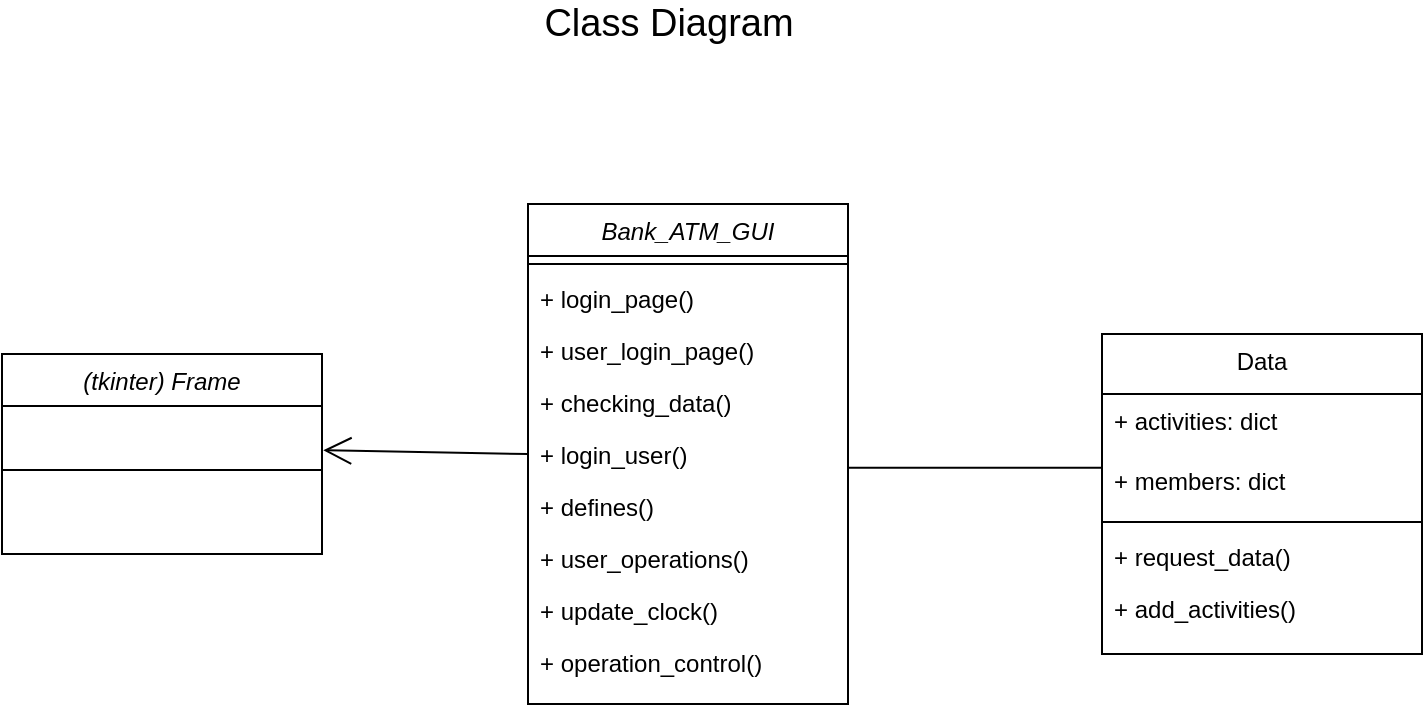 <mxfile version="14.1.8" type="device"><diagram id="C5RBs43oDa-KdzZeNtuy" name="Page-1"><mxGraphModel dx="1041" dy="506" grid="1" gridSize="10" guides="1" tooltips="1" connect="1" arrows="1" fold="1" page="1" pageScale="1" pageWidth="827" pageHeight="1169" math="0" shadow="0"><root><mxCell id="WIyWlLk6GJQsqaUBKTNV-0"/><mxCell id="WIyWlLk6GJQsqaUBKTNV-1" parent="WIyWlLk6GJQsqaUBKTNV-0"/><mxCell id="zkfFHV4jXpPFQw0GAbJ--6" value="Data" style="swimlane;fontStyle=0;align=center;verticalAlign=top;childLayout=stackLayout;horizontal=1;startSize=30;horizontalStack=0;resizeParent=1;resizeLast=0;collapsible=1;marginBottom=0;rounded=0;shadow=0;strokeWidth=1;" parent="WIyWlLk6GJQsqaUBKTNV-1" vertex="1"><mxGeometry x="600" y="245" width="160" height="160" as="geometry"><mxRectangle x="130" y="380" width="160" height="26" as="alternateBounds"/></mxGeometry></mxCell><mxCell id="zkfFHV4jXpPFQw0GAbJ--8" value="+ activities: dict" style="text;align=left;verticalAlign=top;spacingLeft=4;spacingRight=4;overflow=hidden;rotatable=0;points=[[0,0.5],[1,0.5]];portConstraint=eastwest;rounded=0;shadow=0;html=0;" parent="zkfFHV4jXpPFQw0GAbJ--6" vertex="1"><mxGeometry y="30" width="160" height="30" as="geometry"/></mxCell><mxCell id="Ny5gby-aaLG1addxlYZ2-22" value="+ members: dict" style="text;align=left;verticalAlign=top;spacingLeft=4;spacingRight=4;overflow=hidden;rotatable=0;points=[[0,0.5],[1,0.5]];portConstraint=eastwest;rounded=0;shadow=0;html=0;" parent="zkfFHV4jXpPFQw0GAbJ--6" vertex="1"><mxGeometry y="60" width="160" height="30" as="geometry"/></mxCell><mxCell id="zkfFHV4jXpPFQw0GAbJ--9" value="" style="line;html=1;strokeWidth=1;align=left;verticalAlign=middle;spacingTop=-1;spacingLeft=3;spacingRight=3;rotatable=0;labelPosition=right;points=[];portConstraint=eastwest;" parent="zkfFHV4jXpPFQw0GAbJ--6" vertex="1"><mxGeometry y="90" width="160" height="8" as="geometry"/></mxCell><mxCell id="zkfFHV4jXpPFQw0GAbJ--10" value="+ request_data()" style="text;align=left;verticalAlign=top;spacingLeft=4;spacingRight=4;overflow=hidden;rotatable=0;points=[[0,0.5],[1,0.5]];portConstraint=eastwest;fontStyle=0" parent="zkfFHV4jXpPFQw0GAbJ--6" vertex="1"><mxGeometry y="98" width="160" height="26" as="geometry"/></mxCell><mxCell id="OuRDioYJamzF_e-T8Xg5-0" value="+ add_activities()" style="text;align=left;verticalAlign=top;spacingLeft=4;spacingRight=4;overflow=hidden;rotatable=0;points=[[0,0.5],[1,0.5]];portConstraint=eastwest;fontStyle=0" parent="zkfFHV4jXpPFQw0GAbJ--6" vertex="1"><mxGeometry y="124" width="160" height="26" as="geometry"/></mxCell><mxCell id="Ny5gby-aaLG1addxlYZ2-32" value="(tkinter) Frame" style="swimlane;fontStyle=2;align=center;verticalAlign=top;childLayout=stackLayout;horizontal=1;startSize=26;horizontalStack=0;resizeParent=1;resizeLast=0;collapsible=1;marginBottom=0;rounded=0;shadow=0;strokeWidth=1;" parent="WIyWlLk6GJQsqaUBKTNV-1" vertex="1"><mxGeometry x="50" y="255" width="160" height="100" as="geometry"><mxRectangle x="230" y="140" width="160" height="26" as="alternateBounds"/></mxGeometry></mxCell><mxCell id="Ny5gby-aaLG1addxlYZ2-38" value="" style="line;html=1;strokeWidth=1;align=left;verticalAlign=middle;spacingTop=-1;spacingLeft=3;spacingRight=3;rotatable=0;labelPosition=right;points=[];portConstraint=eastwest;" parent="Ny5gby-aaLG1addxlYZ2-32" vertex="1"><mxGeometry y="26" width="160" height="64" as="geometry"/></mxCell><mxCell id="OuRDioYJamzF_e-T8Xg5-2" value="Bank_ATM_GUI" style="swimlane;fontStyle=2;align=center;verticalAlign=top;childLayout=stackLayout;horizontal=1;startSize=26;horizontalStack=0;resizeParent=1;resizeLast=0;collapsible=1;marginBottom=0;rounded=0;shadow=0;strokeWidth=1;" parent="WIyWlLk6GJQsqaUBKTNV-1" vertex="1"><mxGeometry x="313" y="180" width="160" height="250" as="geometry"><mxRectangle x="230" y="140" width="160" height="26" as="alternateBounds"/></mxGeometry></mxCell><mxCell id="OuRDioYJamzF_e-T8Xg5-10" value="" style="line;html=1;strokeWidth=1;align=left;verticalAlign=middle;spacingTop=-1;spacingLeft=3;spacingRight=3;rotatable=0;labelPosition=right;points=[];portConstraint=eastwest;" parent="OuRDioYJamzF_e-T8Xg5-2" vertex="1"><mxGeometry y="26" width="160" height="8" as="geometry"/></mxCell><mxCell id="OuRDioYJamzF_e-T8Xg5-11" value="+ login_page()" style="text;align=left;verticalAlign=top;spacingLeft=4;spacingRight=4;overflow=hidden;rotatable=0;points=[[0,0.5],[1,0.5]];portConstraint=eastwest;rounded=0;shadow=0;html=0;" parent="OuRDioYJamzF_e-T8Xg5-2" vertex="1"><mxGeometry y="34" width="160" height="26" as="geometry"/></mxCell><mxCell id="Ny5gby-aaLG1addxlYZ2-6" value="+ user_login_page()" style="text;align=left;verticalAlign=top;spacingLeft=4;spacingRight=4;overflow=hidden;rotatable=0;points=[[0,0.5],[1,0.5]];portConstraint=eastwest;" parent="OuRDioYJamzF_e-T8Xg5-2" vertex="1"><mxGeometry y="60" width="160" height="26" as="geometry"/></mxCell><mxCell id="LZksNbVwXrPE6E22vQbL-3" value="+ checking_data()" style="text;align=left;verticalAlign=top;spacingLeft=4;spacingRight=4;overflow=hidden;rotatable=0;points=[[0,0.5],[1,0.5]];portConstraint=eastwest;rounded=0;shadow=0;html=0;" vertex="1" parent="OuRDioYJamzF_e-T8Xg5-2"><mxGeometry y="86" width="160" height="26" as="geometry"/></mxCell><mxCell id="LZksNbVwXrPE6E22vQbL-4" value="+ login_user()" style="text;align=left;verticalAlign=top;spacingLeft=4;spacingRight=4;overflow=hidden;rotatable=0;points=[[0,0.5],[1,0.5]];portConstraint=eastwest;" vertex="1" parent="OuRDioYJamzF_e-T8Xg5-2"><mxGeometry y="112" width="160" height="26" as="geometry"/></mxCell><mxCell id="LZksNbVwXrPE6E22vQbL-5" value="+ defines()" style="text;align=left;verticalAlign=top;spacingLeft=4;spacingRight=4;overflow=hidden;rotatable=0;points=[[0,0.5],[1,0.5]];portConstraint=eastwest;rounded=0;shadow=0;html=0;" vertex="1" parent="OuRDioYJamzF_e-T8Xg5-2"><mxGeometry y="138" width="160" height="26" as="geometry"/></mxCell><mxCell id="LZksNbVwXrPE6E22vQbL-6" value="+ user_operations()" style="text;align=left;verticalAlign=top;spacingLeft=4;spacingRight=4;overflow=hidden;rotatable=0;points=[[0,0.5],[1,0.5]];portConstraint=eastwest;" vertex="1" parent="OuRDioYJamzF_e-T8Xg5-2"><mxGeometry y="164" width="160" height="26" as="geometry"/></mxCell><mxCell id="LZksNbVwXrPE6E22vQbL-7" value="+ update_clock()" style="text;align=left;verticalAlign=top;spacingLeft=4;spacingRight=4;overflow=hidden;rotatable=0;points=[[0,0.5],[1,0.5]];portConstraint=eastwest;" vertex="1" parent="OuRDioYJamzF_e-T8Xg5-2"><mxGeometry y="190" width="160" height="26" as="geometry"/></mxCell><mxCell id="LZksNbVwXrPE6E22vQbL-8" value="+ operation_control()" style="text;align=left;verticalAlign=top;spacingLeft=4;spacingRight=4;overflow=hidden;rotatable=0;points=[[0,0.5],[1,0.5]];portConstraint=eastwest;" vertex="1" parent="OuRDioYJamzF_e-T8Xg5-2"><mxGeometry y="216" width="160" height="26" as="geometry"/></mxCell><mxCell id="LZksNbVwXrPE6E22vQbL-17" value="" style="endArrow=none;endFill=0;endSize=12;html=1;exitX=1.001;exitY=0.766;exitDx=0;exitDy=0;exitPerimeter=0;entryX=-0.001;entryY=0.228;entryDx=0;entryDy=0;entryPerimeter=0;" edge="1" parent="WIyWlLk6GJQsqaUBKTNV-1" source="LZksNbVwXrPE6E22vQbL-4" target="Ny5gby-aaLG1addxlYZ2-22"><mxGeometry width="160" relative="1" as="geometry"><mxPoint x="531.6" y="213.808" as="sourcePoint"/><mxPoint x="624" y="371" as="targetPoint"/></mxGeometry></mxCell><mxCell id="LZksNbVwXrPE6E22vQbL-19" value="" style="endArrow=open;endFill=1;endSize=12;html=1;entryX=1.004;entryY=-0.149;entryDx=0;entryDy=0;entryPerimeter=0;exitX=0;exitY=0.5;exitDx=0;exitDy=0;" edge="1" parent="WIyWlLk6GJQsqaUBKTNV-1" source="LZksNbVwXrPE6E22vQbL-4"><mxGeometry width="160" relative="1" as="geometry"><mxPoint x="370" y="224" as="sourcePoint"/><mxPoint x="210.64" y="303.126" as="targetPoint"/></mxGeometry></mxCell><mxCell id="LZksNbVwXrPE6E22vQbL-21" value="&lt;font style=&quot;font-size: 19px&quot;&gt;Class Diagram&lt;/font&gt;" style="text;html=1;resizable=0;autosize=1;align=center;verticalAlign=middle;points=[];fillColor=none;strokeColor=none;rounded=0;" vertex="1" parent="WIyWlLk6GJQsqaUBKTNV-1"><mxGeometry x="313" y="80" width="140" height="20" as="geometry"/></mxCell></root></mxGraphModel></diagram></mxfile>